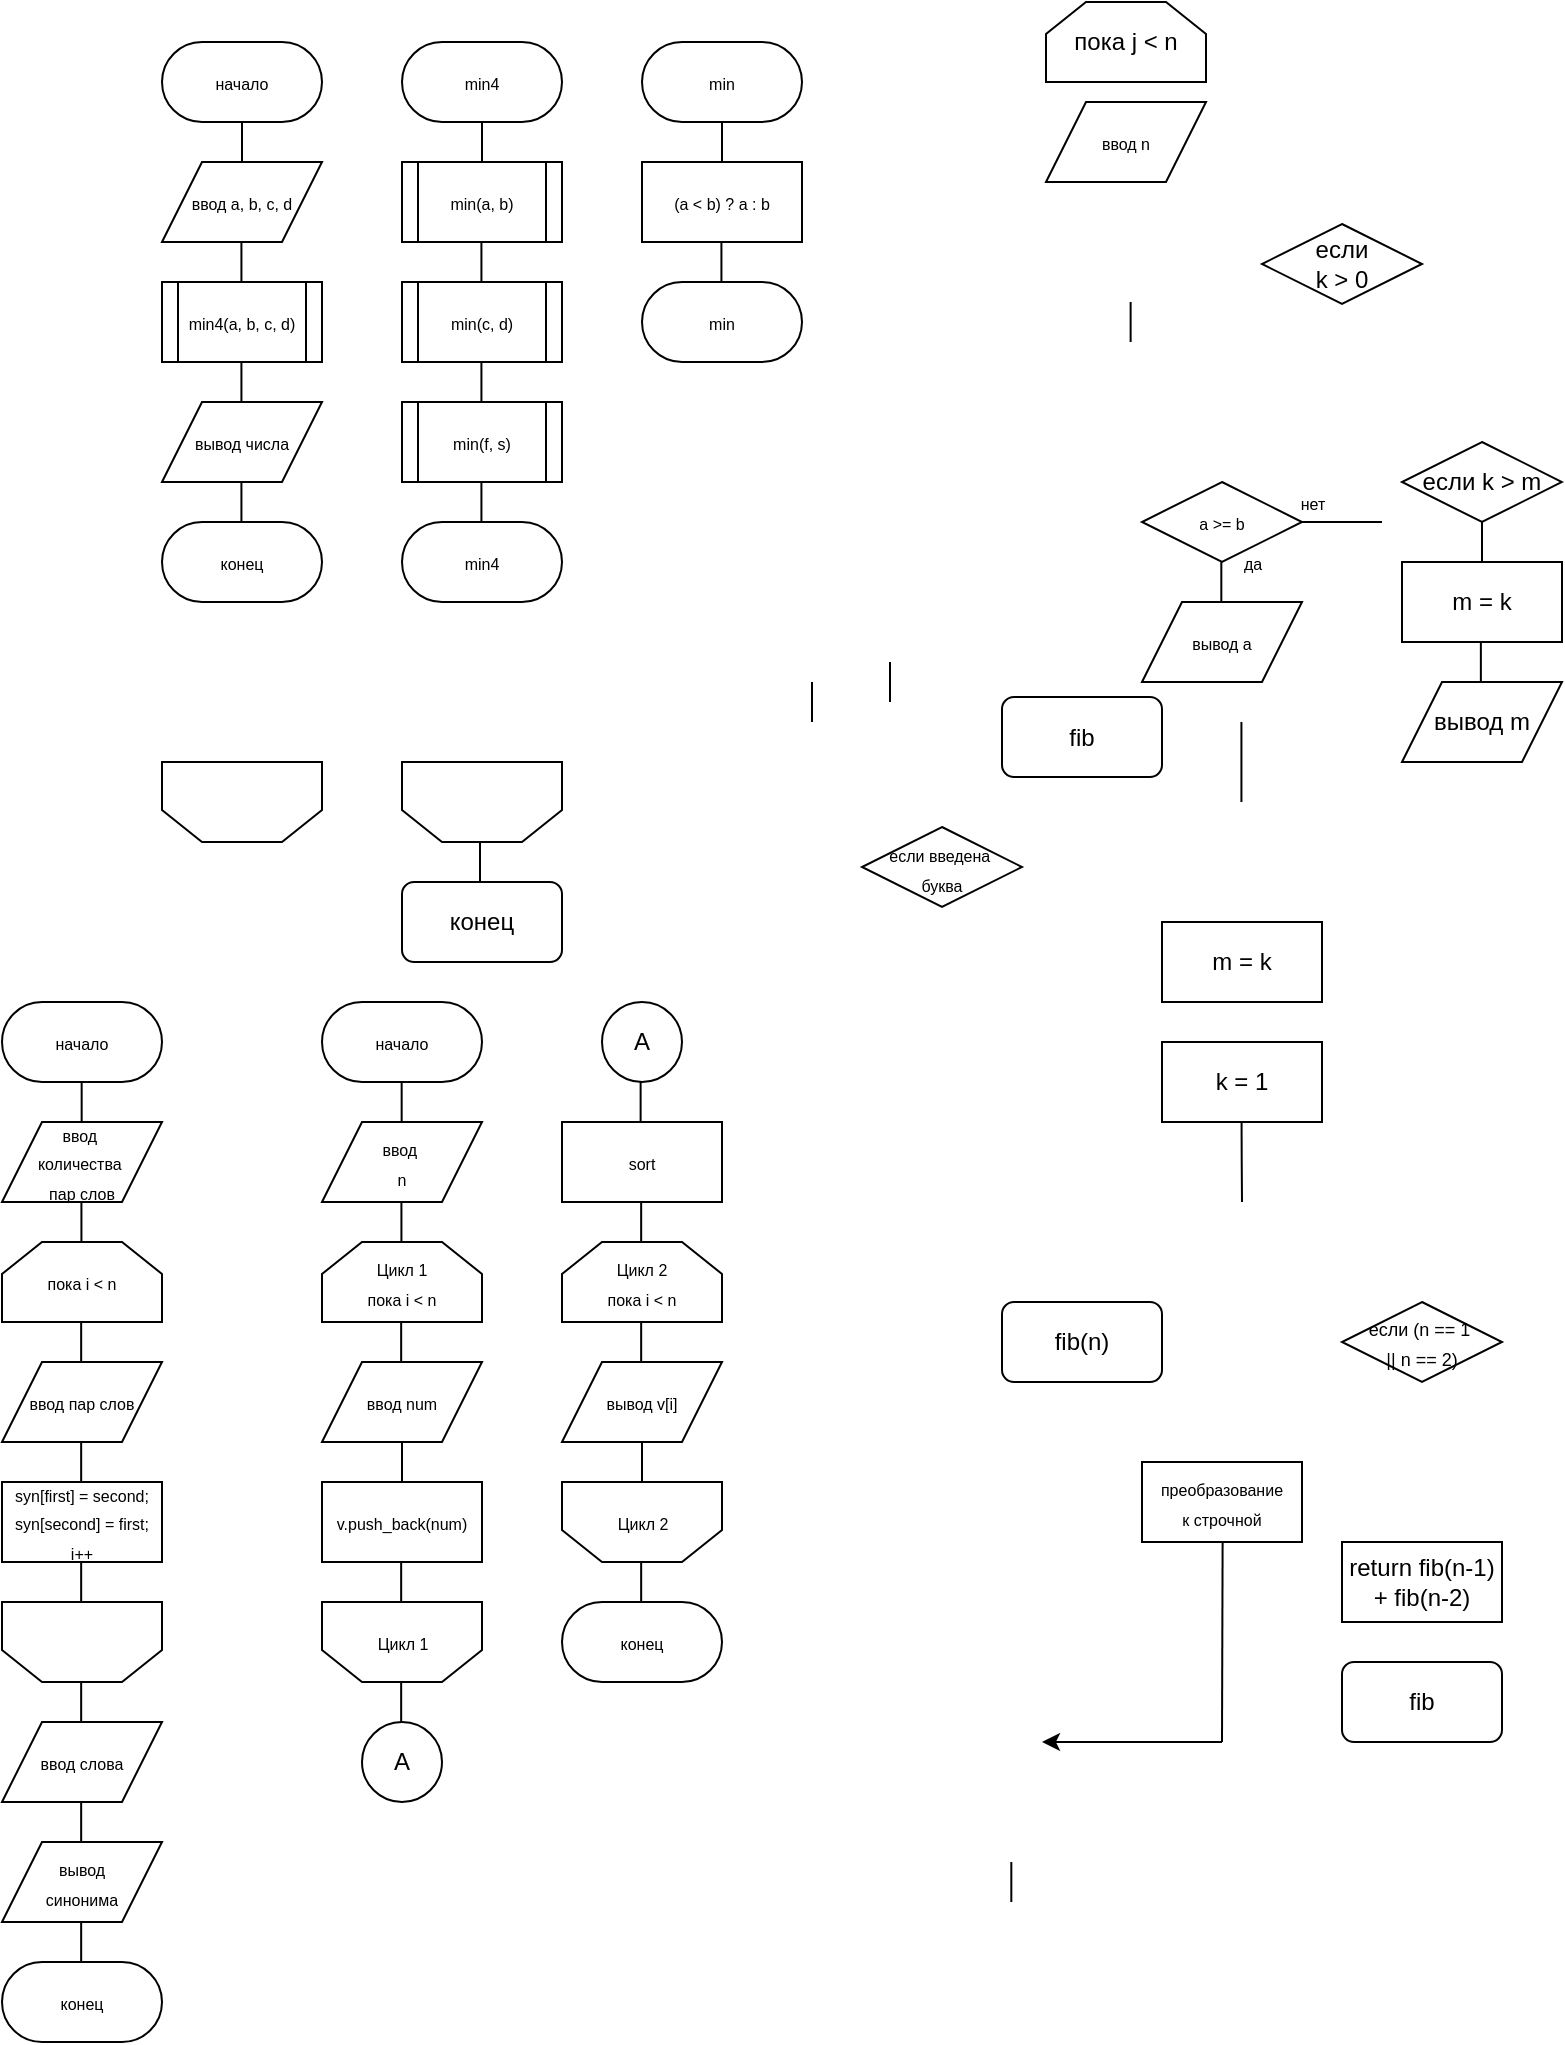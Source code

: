 <mxfile version="14.8.5" type="github">
  <diagram id="jxAJT3Dp_lEYtX4IT00w" name="Page-1">
    <mxGraphModel dx="831" dy="483" grid="1" gridSize="10" guides="1" tooltips="1" connect="1" arrows="1" fold="1" page="1" pageScale="1" pageWidth="827" pageHeight="1169" math="0" shadow="0">
      <root>
        <mxCell id="0" />
        <mxCell id="1" parent="0" />
        <mxCell id="q-B6tYfIVw1v354TyaNC-1" value="&lt;font style=&quot;font-size: 8px&quot;&gt;начало&lt;/font&gt;" style="rounded=1;whiteSpace=wrap;html=1;arcSize=50;" parent="1" vertex="1">
          <mxGeometry x="120" y="40" width="80" height="40" as="geometry" />
        </mxCell>
        <mxCell id="q-B6tYfIVw1v354TyaNC-2" value="&lt;font style=&quot;font-size: 8px&quot;&gt;ввод a, b, c, d&lt;br&gt;&lt;/font&gt;" style="shape=parallelogram;perimeter=parallelogramPerimeter;whiteSpace=wrap;html=1;fixedSize=1;" parent="1" vertex="1">
          <mxGeometry x="120" y="100" width="80" height="40" as="geometry" />
        </mxCell>
        <mxCell id="q-B6tYfIVw1v354TyaNC-3" value="" style="endArrow=none;html=1;" parent="1" edge="1">
          <mxGeometry width="50" height="50" relative="1" as="geometry">
            <mxPoint x="160.0" y="100" as="sourcePoint" />
            <mxPoint x="160.0" y="80" as="targetPoint" />
            <Array as="points">
              <mxPoint x="160.0" y="90" />
            </Array>
          </mxGeometry>
        </mxCell>
        <mxCell id="q-B6tYfIVw1v354TyaNC-4" value="" style="endArrow=none;html=1;" parent="1" edge="1">
          <mxGeometry width="50" height="50" relative="1" as="geometry">
            <mxPoint x="649.66" y="320" as="sourcePoint" />
            <mxPoint x="649.66" y="300" as="targetPoint" />
            <Array as="points">
              <mxPoint x="649.66" y="310" />
            </Array>
          </mxGeometry>
        </mxCell>
        <mxCell id="q-B6tYfIVw1v354TyaNC-19" value="конец" style="rounded=1;whiteSpace=wrap;html=1;" parent="1" vertex="1">
          <mxGeometry x="240" y="460" width="80" height="40" as="geometry" />
        </mxCell>
        <mxCell id="q-B6tYfIVw1v354TyaNC-56" value="" style="endArrow=none;html=1;" parent="1" edge="1">
          <mxGeometry width="50" height="50" relative="1" as="geometry">
            <mxPoint x="484.0" y="370" as="sourcePoint" />
            <mxPoint x="484.0" y="350" as="targetPoint" />
          </mxGeometry>
        </mxCell>
        <mxCell id="as-uDfVPaRtVAODGeOcq-2" value="&lt;font style=&quot;font-size: 8px&quot;&gt;пока i &amp;lt; n&lt;/font&gt;" style="shape=loopLimit;whiteSpace=wrap;html=1;size=20;" parent="1" vertex="1">
          <mxGeometry x="40" y="640" width="80" height="40" as="geometry" />
        </mxCell>
        <mxCell id="0Lpr6tSooY7eldmH0HWz-1" value="если &lt;br&gt;k &amp;gt; 0" style="rhombus;whiteSpace=wrap;html=1;" parent="1" vertex="1">
          <mxGeometry x="670" y="131" width="80" height="40" as="geometry" />
        </mxCell>
        <mxCell id="0Lpr6tSooY7eldmH0HWz-4" value="" style="endArrow=none;html=1;" parent="1" edge="1">
          <mxGeometry width="50" height="50" relative="1" as="geometry">
            <mxPoint x="359.31" y="580" as="sourcePoint" />
            <mxPoint x="359.31" y="560" as="targetPoint" />
            <Array as="points">
              <mxPoint x="359.31" y="570" />
            </Array>
          </mxGeometry>
        </mxCell>
        <mxCell id="0Lpr6tSooY7eldmH0HWz-5" value="&lt;font style=&quot;font-size: 8px&quot;&gt;да&lt;/font&gt;" style="text;html=1;align=center;verticalAlign=middle;resizable=0;points=[];autosize=1;strokeColor=none;" parent="1" vertex="1">
          <mxGeometry x="655" y="290" width="20" height="20" as="geometry" />
        </mxCell>
        <mxCell id="0Lpr6tSooY7eldmH0HWz-6" value="&lt;font style=&quot;font-size: 8px&quot;&gt;нет&lt;/font&gt;" style="text;html=1;align=center;verticalAlign=middle;resizable=0;points=[];autosize=1;strokeColor=none;" parent="1" vertex="1">
          <mxGeometry x="680" y="260" width="30" height="20" as="geometry" />
        </mxCell>
        <mxCell id="0Lpr6tSooY7eldmH0HWz-9" value="&lt;font style=&quot;font-size: 8px&quot;&gt;если введена&amp;nbsp;&lt;br&gt;буква&lt;/font&gt;" style="rhombus;whiteSpace=wrap;html=1;" parent="1" vertex="1">
          <mxGeometry x="470" y="432.5" width="80" height="40" as="geometry" />
        </mxCell>
        <mxCell id="0Lpr6tSooY7eldmH0HWz-10" value="" style="endArrow=none;html=1;" parent="1" edge="1">
          <mxGeometry width="50" height="50" relative="1" as="geometry">
            <mxPoint x="659.71" y="420" as="sourcePoint" />
            <mxPoint x="659.71" y="380" as="targetPoint" />
          </mxGeometry>
        </mxCell>
        <mxCell id="0Lpr6tSooY7eldmH0HWz-11" value="m = k" style="rounded=0;whiteSpace=wrap;html=1;" parent="1" vertex="1">
          <mxGeometry x="620" y="480" width="80" height="40" as="geometry" />
        </mxCell>
        <mxCell id="0Lpr6tSooY7eldmH0HWz-13" value="" style="endArrow=none;html=1;" parent="1" edge="1">
          <mxGeometry width="50" height="50" relative="1" as="geometry">
            <mxPoint x="159.71" y="280" as="sourcePoint" />
            <mxPoint x="159.71" y="260" as="targetPoint" />
            <Array as="points">
              <mxPoint x="159.71" y="270" />
            </Array>
          </mxGeometry>
        </mxCell>
        <mxCell id="0Lpr6tSooY7eldmH0HWz-14" value="k = 1" style="rounded=0;whiteSpace=wrap;html=1;" parent="1" vertex="1">
          <mxGeometry x="620" y="540" width="80" height="40" as="geometry" />
        </mxCell>
        <mxCell id="0Lpr6tSooY7eldmH0HWz-16" value="" style="endArrow=none;html=1;" parent="1" edge="1">
          <mxGeometry width="50" height="50" relative="1" as="geometry">
            <mxPoint x="650" y="890" as="sourcePoint" />
            <mxPoint x="650.31" y="789.17" as="targetPoint" />
          </mxGeometry>
        </mxCell>
        <mxCell id="0Lpr6tSooY7eldmH0HWz-18" value="" style="endArrow=classic;html=1;" parent="1" edge="1">
          <mxGeometry width="50" height="50" relative="1" as="geometry">
            <mxPoint x="650" y="890" as="sourcePoint" />
            <mxPoint x="560" y="890" as="targetPoint" />
          </mxGeometry>
        </mxCell>
        <mxCell id="0Lpr6tSooY7eldmH0HWz-19" value="" style="endArrow=none;html=1;" parent="1" edge="1">
          <mxGeometry width="50" height="50" relative="1" as="geometry">
            <mxPoint x="660" y="620" as="sourcePoint" />
            <mxPoint x="659.8" y="580" as="targetPoint" />
            <Array as="points">
              <mxPoint x="659.8" y="590" />
            </Array>
          </mxGeometry>
        </mxCell>
        <mxCell id="0Lpr6tSooY7eldmH0HWz-20" value="если k &amp;gt; m" style="rhombus;whiteSpace=wrap;html=1;" parent="1" vertex="1">
          <mxGeometry x="740" y="240" width="80" height="40" as="geometry" />
        </mxCell>
        <mxCell id="0Lpr6tSooY7eldmH0HWz-21" value="m = k" style="rounded=0;whiteSpace=wrap;html=1;" parent="1" vertex="1">
          <mxGeometry x="740" y="300" width="80" height="40" as="geometry" />
        </mxCell>
        <mxCell id="0Lpr6tSooY7eldmH0HWz-22" value="вывод m" style="shape=parallelogram;perimeter=parallelogramPerimeter;whiteSpace=wrap;html=1;fixedSize=1;" parent="1" vertex="1">
          <mxGeometry x="740" y="360" width="80" height="40" as="geometry" />
        </mxCell>
        <mxCell id="0Lpr6tSooY7eldmH0HWz-23" value="" style="shape=loopLimit;whiteSpace=wrap;html=1;size=20;rotation=-180;" parent="1" vertex="1">
          <mxGeometry x="120" y="400" width="80" height="40" as="geometry" />
        </mxCell>
        <mxCell id="0Lpr6tSooY7eldmH0HWz-24" value="" style="endArrow=none;html=1;" parent="1" edge="1">
          <mxGeometry width="50" height="50" relative="1" as="geometry">
            <mxPoint x="159.71" y="220" as="sourcePoint" />
            <mxPoint x="159.71" y="200" as="targetPoint" />
            <Array as="points">
              <mxPoint x="159.71" y="210" />
            </Array>
          </mxGeometry>
        </mxCell>
        <mxCell id="0Lpr6tSooY7eldmH0HWz-25" value="" style="endArrow=none;html=1;" parent="1" edge="1">
          <mxGeometry width="50" height="50" relative="1" as="geometry">
            <mxPoint x="279" y="460" as="sourcePoint" />
            <mxPoint x="279" y="440" as="targetPoint" />
            <Array as="points">
              <mxPoint x="279" y="450" />
            </Array>
          </mxGeometry>
        </mxCell>
        <mxCell id="0Lpr6tSooY7eldmH0HWz-26" value="" style="endArrow=none;html=1;" parent="1" edge="1">
          <mxGeometry width="50" height="50" relative="1" as="geometry">
            <mxPoint x="780" y="300" as="sourcePoint" />
            <mxPoint x="780" y="280" as="targetPoint" />
            <Array as="points">
              <mxPoint x="780" y="290" />
            </Array>
          </mxGeometry>
        </mxCell>
        <mxCell id="0Lpr6tSooY7eldmH0HWz-27" value="" style="endArrow=none;html=1;" parent="1" edge="1">
          <mxGeometry width="50" height="50" relative="1" as="geometry">
            <mxPoint x="779.43" y="360" as="sourcePoint" />
            <mxPoint x="779.43" y="340" as="targetPoint" />
            <Array as="points">
              <mxPoint x="779.43" y="350" />
            </Array>
          </mxGeometry>
        </mxCell>
        <mxCell id="0Lpr6tSooY7eldmH0HWz-28" value="A" style="ellipse;whiteSpace=wrap;html=1;aspect=fixed;" parent="1" vertex="1">
          <mxGeometry x="220" y="880" width="40" height="40" as="geometry" />
        </mxCell>
        <mxCell id="0Lpr6tSooY7eldmH0HWz-29" value="A" style="ellipse;whiteSpace=wrap;html=1;aspect=fixed;" parent="1" vertex="1">
          <mxGeometry x="340" y="520" width="40" height="40" as="geometry" />
        </mxCell>
        <mxCell id="TC49I6aeEAGeaz-uQ3c7-3" value="" style="endArrow=none;html=1;" parent="1" edge="1">
          <mxGeometry width="50" height="50" relative="1" as="geometry">
            <mxPoint x="159.71" y="160" as="sourcePoint" />
            <mxPoint x="159.71" y="140" as="targetPoint" />
            <Array as="points">
              <mxPoint x="159.71" y="150" />
            </Array>
          </mxGeometry>
        </mxCell>
        <mxCell id="TC49I6aeEAGeaz-uQ3c7-4" value="" style="endArrow=none;html=1;" parent="1" edge="1">
          <mxGeometry width="50" height="50" relative="1" as="geometry">
            <mxPoint x="445.0" y="380" as="sourcePoint" />
            <mxPoint x="445.0" y="360" as="targetPoint" />
            <Array as="points">
              <mxPoint x="445.0" y="370" />
            </Array>
          </mxGeometry>
        </mxCell>
        <mxCell id="TC49I6aeEAGeaz-uQ3c7-5" value="" style="endArrow=none;html=1;" parent="1" edge="1">
          <mxGeometry width="50" height="50" relative="1" as="geometry">
            <mxPoint x="604.31" y="190" as="sourcePoint" />
            <mxPoint x="604.31" y="170" as="targetPoint" />
            <Array as="points">
              <mxPoint x="604.31" y="180" />
            </Array>
          </mxGeometry>
        </mxCell>
        <mxCell id="TeU_szkID0HRHD4BmNii-4" value="&lt;font&gt;&lt;span style=&quot;font-size: 8px&quot;&gt;вывод числа&lt;/span&gt;&lt;br&gt;&lt;/font&gt;" style="shape=parallelogram;perimeter=parallelogramPerimeter;whiteSpace=wrap;html=1;fixedSize=1;" parent="1" vertex="1">
          <mxGeometry x="120" y="220" width="80" height="40" as="geometry" />
        </mxCell>
        <mxCell id="i1lvCAq2LdNfaf-z3_G_-1" value="пока j &amp;lt; n" style="shape=loopLimit;whiteSpace=wrap;html=1;size=20;" parent="1" vertex="1">
          <mxGeometry x="562" y="20" width="80" height="40" as="geometry" />
        </mxCell>
        <mxCell id="i1lvCAq2LdNfaf-z3_G_-2" value="" style="shape=loopLimit;whiteSpace=wrap;html=1;size=20;rotation=-180;" parent="1" vertex="1">
          <mxGeometry x="40" y="820" width="80" height="40" as="geometry" />
        </mxCell>
        <mxCell id="i1lvCAq2LdNfaf-z3_G_-4" value="" style="endArrow=none;html=1;" parent="1" edge="1">
          <mxGeometry width="50" height="50" relative="1" as="geometry">
            <mxPoint x="690" y="280" as="sourcePoint" />
            <mxPoint x="730" y="280" as="targetPoint" />
          </mxGeometry>
        </mxCell>
        <mxCell id="i1lvCAq2LdNfaf-z3_G_-5" value="&lt;font style=&quot;font-size: 8px&quot;&gt;(a &amp;lt; b) ? a : b&lt;/font&gt;" style="rounded=0;whiteSpace=wrap;html=1;" parent="1" vertex="1">
          <mxGeometry x="360" y="100" width="80" height="40" as="geometry" />
        </mxCell>
        <mxCell id="i1lvCAq2LdNfaf-z3_G_-7" value="" style="shape=loopLimit;whiteSpace=wrap;html=1;size=20;rotation=-180;" parent="1" vertex="1">
          <mxGeometry x="240" y="400" width="80" height="40" as="geometry" />
        </mxCell>
        <mxCell id="x8ZAdLDHv3qDcoHu8QLF-1" value="&lt;font style=&quot;font-size: 8px&quot;&gt;начало&lt;/font&gt;" style="rounded=1;whiteSpace=wrap;html=1;arcSize=50;" parent="1" vertex="1">
          <mxGeometry x="40" y="520" width="80" height="40" as="geometry" />
        </mxCell>
        <mxCell id="x8ZAdLDHv3qDcoHu8QLF-2" value="&lt;font style=&quot;font-size: 8px&quot;&gt;ввод&amp;nbsp;&lt;br&gt;количества&amp;nbsp;&lt;br&gt;пар слов&lt;br&gt;&lt;/font&gt;" style="shape=parallelogram;perimeter=parallelogramPerimeter;whiteSpace=wrap;html=1;fixedSize=1;" parent="1" vertex="1">
          <mxGeometry x="40" y="580" width="80" height="40" as="geometry" />
        </mxCell>
        <mxCell id="x8ZAdLDHv3qDcoHu8QLF-3" value="" style="endArrow=none;html=1;" parent="1" edge="1">
          <mxGeometry width="50" height="50" relative="1" as="geometry">
            <mxPoint x="79.83" y="580" as="sourcePoint" />
            <mxPoint x="79.83" y="560" as="targetPoint" />
            <Array as="points">
              <mxPoint x="79.83" y="570" />
            </Array>
          </mxGeometry>
        </mxCell>
        <mxCell id="x8ZAdLDHv3qDcoHu8QLF-4" value="" style="endArrow=none;html=1;" parent="1" edge="1">
          <mxGeometry width="50" height="50" relative="1" as="geometry">
            <mxPoint x="79.58" y="760" as="sourcePoint" />
            <mxPoint x="79.58" y="740" as="targetPoint" />
            <Array as="points">
              <mxPoint x="79.58" y="750" />
            </Array>
          </mxGeometry>
        </mxCell>
        <mxCell id="x8ZAdLDHv3qDcoHu8QLF-6" value="" style="endArrow=none;html=1;" parent="1" edge="1">
          <mxGeometry width="50" height="50" relative="1" as="geometry">
            <mxPoint x="79.58" y="1000" as="sourcePoint" />
            <mxPoint x="79.58" y="980" as="targetPoint" />
            <Array as="points">
              <mxPoint x="79.58" y="990" />
            </Array>
          </mxGeometry>
        </mxCell>
        <mxCell id="x8ZAdLDHv3qDcoHu8QLF-18" value="" style="endArrow=none;html=1;" parent="1" edge="1">
          <mxGeometry width="50" height="50" relative="1" as="geometry">
            <mxPoint x="79.71" y="640" as="sourcePoint" />
            <mxPoint x="79.71" y="620" as="targetPoint" />
            <Array as="points">
              <mxPoint x="79.71" y="630" />
            </Array>
          </mxGeometry>
        </mxCell>
        <mxCell id="x8ZAdLDHv3qDcoHu8QLF-29" value="&lt;font style=&quot;font-size: 8px&quot;&gt;конец&lt;/font&gt;" style="rounded=1;whiteSpace=wrap;html=1;arcSize=50;" parent="1" vertex="1">
          <mxGeometry x="40" y="1000" width="80" height="40" as="geometry" />
        </mxCell>
        <mxCell id="x8ZAdLDHv3qDcoHu8QLF-30" value="fib" style="rounded=1;whiteSpace=wrap;html=1;" parent="1" vertex="1">
          <mxGeometry x="540" y="367.5" width="80" height="40" as="geometry" />
        </mxCell>
        <mxCell id="x8ZAdLDHv3qDcoHu8QLF-32" value="" style="endArrow=none;html=1;" parent="1" edge="1">
          <mxGeometry width="50" height="50" relative="1" as="geometry">
            <mxPoint x="79.58" y="820" as="sourcePoint" />
            <mxPoint x="79.58" y="800" as="targetPoint" />
            <Array as="points">
              <mxPoint x="79.58" y="810" />
            </Array>
          </mxGeometry>
        </mxCell>
        <mxCell id="x8ZAdLDHv3qDcoHu8QLF-34" value="" style="endArrow=none;html=1;" parent="1" edge="1">
          <mxGeometry width="50" height="50" relative="1" as="geometry">
            <mxPoint x="79.58" y="880" as="sourcePoint" />
            <mxPoint x="79.58" y="860" as="targetPoint" />
            <Array as="points">
              <mxPoint x="79.58" y="870" />
            </Array>
          </mxGeometry>
        </mxCell>
        <mxCell id="x8ZAdLDHv3qDcoHu8QLF-43" value="" style="endArrow=none;html=1;" parent="1" edge="1">
          <mxGeometry width="50" height="50" relative="1" as="geometry">
            <mxPoint x="79.58" y="940" as="sourcePoint" />
            <mxPoint x="79.58" y="920" as="targetPoint" />
            <Array as="points">
              <mxPoint x="79.58" y="930" />
            </Array>
          </mxGeometry>
        </mxCell>
        <mxCell id="x8ZAdLDHv3qDcoHu8QLF-49" value="" style="endArrow=none;html=1;" parent="1" edge="1">
          <mxGeometry width="50" height="50" relative="1" as="geometry">
            <mxPoint x="79.58" y="700" as="sourcePoint" />
            <mxPoint x="79.58" y="680" as="targetPoint" />
            <Array as="points">
              <mxPoint x="79.58" y="690" />
            </Array>
          </mxGeometry>
        </mxCell>
        <mxCell id="x8ZAdLDHv3qDcoHu8QLF-52" value="&lt;font style=&quot;font-size: 9px&quot;&gt;если (n == 1&amp;nbsp;&lt;br&gt;|| n == 2)&lt;/font&gt;" style="rhombus;whiteSpace=wrap;html=1;" parent="1" vertex="1">
          <mxGeometry x="710" y="670" width="80" height="40" as="geometry" />
        </mxCell>
        <mxCell id="x8ZAdLDHv3qDcoHu8QLF-54" value="&lt;div&gt;&lt;span style=&quot;font-size: 8px&quot;&gt;syn[first] = second;&lt;/span&gt;&lt;/div&gt;&lt;div&gt;&lt;span style=&quot;font-size: 8px&quot;&gt;syn[second] = first;&lt;/span&gt;&lt;/div&gt;&lt;div&gt;&lt;span style=&quot;font-size: 8px&quot;&gt;i++&lt;/span&gt;&lt;/div&gt;" style="rounded=0;whiteSpace=wrap;html=1;" parent="1" vertex="1">
          <mxGeometry x="40" y="760" width="80" height="40" as="geometry" />
        </mxCell>
        <mxCell id="x8ZAdLDHv3qDcoHu8QLF-55" value="return fib(n-1)&lt;br&gt;+ fib(n-2)" style="rounded=0;whiteSpace=wrap;html=1;" parent="1" vertex="1">
          <mxGeometry x="710" y="790" width="80" height="40" as="geometry" />
        </mxCell>
        <mxCell id="x8ZAdLDHv3qDcoHu8QLF-56" value="fib(n)" style="rounded=1;whiteSpace=wrap;html=1;" parent="1" vertex="1">
          <mxGeometry x="540" y="670" width="80" height="40" as="geometry" />
        </mxCell>
        <mxCell id="x8ZAdLDHv3qDcoHu8QLF-57" value="&lt;span style=&quot;font-size: 8px&quot;&gt;ввод пар слов&lt;/span&gt;" style="shape=parallelogram;perimeter=parallelogramPerimeter;whiteSpace=wrap;html=1;fixedSize=1;" parent="1" vertex="1">
          <mxGeometry x="40" y="700" width="80" height="40" as="geometry" />
        </mxCell>
        <mxCell id="x8ZAdLDHv3qDcoHu8QLF-58" value="fib" style="rounded=1;whiteSpace=wrap;html=1;" parent="1" vertex="1">
          <mxGeometry x="710" y="850" width="80" height="40" as="geometry" />
        </mxCell>
        <mxCell id="9bOrtudzRU039nzsHoze-2" value="&lt;span style=&quot;font-size: 8px&quot;&gt;a &amp;gt;= b&lt;/span&gt;" style="rhombus;whiteSpace=wrap;html=1;" parent="1" vertex="1">
          <mxGeometry x="610" y="260" width="80" height="40" as="geometry" />
        </mxCell>
        <mxCell id="9bOrtudzRU039nzsHoze-3" value="&lt;font style=&quot;font-size: 8px&quot;&gt;преобразование&lt;br&gt;к строчной&lt;/font&gt;" style="rounded=0;whiteSpace=wrap;html=1;" parent="1" vertex="1">
          <mxGeometry x="610" y="750" width="80" height="40" as="geometry" />
        </mxCell>
        <mxCell id="9bOrtudzRU039nzsHoze-4" value="&lt;font style=&quot;font-size: 8px&quot;&gt;ввод слова&lt;br&gt;&lt;/font&gt;" style="shape=parallelogram;perimeter=parallelogramPerimeter;whiteSpace=wrap;html=1;fixedSize=1;" parent="1" vertex="1">
          <mxGeometry x="40" y="880" width="80" height="40" as="geometry" />
        </mxCell>
        <mxCell id="9bOrtudzRU039nzsHoze-5" value="&lt;font style=&quot;font-size: 8px&quot;&gt;вывод&lt;br&gt;синонима&lt;br&gt;&lt;/font&gt;" style="shape=parallelogram;perimeter=parallelogramPerimeter;whiteSpace=wrap;html=1;fixedSize=1;" parent="1" vertex="1">
          <mxGeometry x="40" y="940" width="80" height="40" as="geometry" />
        </mxCell>
        <mxCell id="7sL_CpCoAVML_NRiF3bG-2" value="&lt;font style=&quot;font-size: 8px&quot;&gt;начало&lt;/font&gt;" style="rounded=1;whiteSpace=wrap;html=1;arcSize=50;" parent="1" vertex="1">
          <mxGeometry x="200" y="520" width="80" height="40" as="geometry" />
        </mxCell>
        <mxCell id="7sL_CpCoAVML_NRiF3bG-10" value="&lt;font style=&quot;font-size: 8px&quot;&gt;Цикл 1&lt;br&gt;пока i &amp;lt; n&lt;/font&gt;" style="shape=loopLimit;whiteSpace=wrap;html=1;size=20;" parent="1" vertex="1">
          <mxGeometry x="200" y="640" width="80" height="40" as="geometry" />
        </mxCell>
        <mxCell id="7sL_CpCoAVML_NRiF3bG-11" value="&lt;font style=&quot;font-size: 8px&quot;&gt;ввод&amp;nbsp;&lt;br&gt;n&lt;br&gt;&lt;/font&gt;" style="shape=parallelogram;perimeter=parallelogramPerimeter;whiteSpace=wrap;html=1;fixedSize=1;" parent="1" vertex="1">
          <mxGeometry x="200" y="580" width="80" height="40" as="geometry" />
        </mxCell>
        <mxCell id="7sL_CpCoAVML_NRiF3bG-12" value="" style="endArrow=none;html=1;" parent="1" edge="1">
          <mxGeometry width="50" height="50" relative="1" as="geometry">
            <mxPoint x="239.83" y="580" as="sourcePoint" />
            <mxPoint x="239.83" y="560" as="targetPoint" />
            <Array as="points">
              <mxPoint x="239.83" y="570" />
            </Array>
          </mxGeometry>
        </mxCell>
        <mxCell id="7sL_CpCoAVML_NRiF3bG-13" value="" style="endArrow=none;html=1;" parent="1" edge="1">
          <mxGeometry width="50" height="50" relative="1" as="geometry">
            <mxPoint x="239.71" y="640" as="sourcePoint" />
            <mxPoint x="239.71" y="620" as="targetPoint" />
            <Array as="points">
              <mxPoint x="239.71" y="630" />
            </Array>
          </mxGeometry>
        </mxCell>
        <mxCell id="7sL_CpCoAVML_NRiF3bG-14" value="" style="endArrow=none;html=1;" parent="1" edge="1">
          <mxGeometry width="50" height="50" relative="1" as="geometry">
            <mxPoint x="239.58" y="700" as="sourcePoint" />
            <mxPoint x="239.58" y="680" as="targetPoint" />
            <Array as="points">
              <mxPoint x="239.58" y="690" />
            </Array>
          </mxGeometry>
        </mxCell>
        <mxCell id="7sL_CpCoAVML_NRiF3bG-15" value="&lt;span style=&quot;font-size: 8px&quot;&gt;ввод num&lt;/span&gt;" style="shape=parallelogram;perimeter=parallelogramPerimeter;whiteSpace=wrap;html=1;fixedSize=1;" parent="1" vertex="1">
          <mxGeometry x="200" y="700" width="80" height="40" as="geometry" />
        </mxCell>
        <mxCell id="7sL_CpCoAVML_NRiF3bG-16" value="&lt;div&gt;&lt;span style=&quot;font-size: 8px&quot;&gt;v.push_back(num)&lt;/span&gt;&lt;/div&gt;" style="rounded=0;whiteSpace=wrap;html=1;" parent="1" vertex="1">
          <mxGeometry x="200" y="760" width="80" height="40" as="geometry" />
        </mxCell>
        <mxCell id="7sL_CpCoAVML_NRiF3bG-17" value="" style="endArrow=none;html=1;" parent="1" edge="1">
          <mxGeometry width="50" height="50" relative="1" as="geometry">
            <mxPoint x="240.0" y="760" as="sourcePoint" />
            <mxPoint x="240.0" y="740" as="targetPoint" />
            <Array as="points">
              <mxPoint x="240.0" y="750" />
            </Array>
          </mxGeometry>
        </mxCell>
        <mxCell id="7sL_CpCoAVML_NRiF3bG-18" value="" style="shape=loopLimit;whiteSpace=wrap;html=1;size=20;rotation=-180;" parent="1" vertex="1">
          <mxGeometry x="200" y="820" width="80" height="40" as="geometry" />
        </mxCell>
        <mxCell id="7sL_CpCoAVML_NRiF3bG-19" value="" style="endArrow=none;html=1;" parent="1" edge="1">
          <mxGeometry width="50" height="50" relative="1" as="geometry">
            <mxPoint x="239.58" y="820" as="sourcePoint" />
            <mxPoint x="239.58" y="800" as="targetPoint" />
            <Array as="points">
              <mxPoint x="239.58" y="810" />
            </Array>
          </mxGeometry>
        </mxCell>
        <mxCell id="7sL_CpCoAVML_NRiF3bG-20" value="" style="endArrow=none;html=1;" parent="1" edge="1">
          <mxGeometry width="50" height="50" relative="1" as="geometry">
            <mxPoint x="239.58" y="880" as="sourcePoint" />
            <mxPoint x="239.58" y="860" as="targetPoint" />
            <Array as="points">
              <mxPoint x="239.58" y="870" />
            </Array>
          </mxGeometry>
        </mxCell>
        <mxCell id="7sL_CpCoAVML_NRiF3bG-21" value="" style="endArrow=none;html=1;" parent="1" edge="1">
          <mxGeometry width="50" height="50" relative="1" as="geometry">
            <mxPoint x="359.58" y="640" as="sourcePoint" />
            <mxPoint x="359.58" y="620" as="targetPoint" />
            <Array as="points">
              <mxPoint x="359.58" y="630" />
            </Array>
          </mxGeometry>
        </mxCell>
        <mxCell id="7sL_CpCoAVML_NRiF3bG-23" value="&lt;div&gt;&lt;span style=&quot;font-size: 8px&quot;&gt;sort&lt;/span&gt;&lt;/div&gt;" style="rounded=0;whiteSpace=wrap;html=1;" parent="1" vertex="1">
          <mxGeometry x="320" y="580" width="80" height="40" as="geometry" />
        </mxCell>
        <mxCell id="7sL_CpCoAVML_NRiF3bG-24" value="&lt;font style=&quot;font-size: 8px&quot;&gt;Цикл 2&lt;br&gt;пока i &amp;lt; n&lt;/font&gt;" style="shape=loopLimit;whiteSpace=wrap;html=1;size=20;" parent="1" vertex="1">
          <mxGeometry x="320" y="640" width="80" height="40" as="geometry" />
        </mxCell>
        <mxCell id="7sL_CpCoAVML_NRiF3bG-25" value="" style="endArrow=none;html=1;" parent="1" edge="1">
          <mxGeometry width="50" height="50" relative="1" as="geometry">
            <mxPoint x="544.66" y="970" as="sourcePoint" />
            <mxPoint x="544.66" y="950" as="targetPoint" />
            <Array as="points">
              <mxPoint x="544.66" y="960" />
            </Array>
          </mxGeometry>
        </mxCell>
        <mxCell id="7sL_CpCoAVML_NRiF3bG-26" value="" style="endArrow=none;html=1;" parent="1" edge="1">
          <mxGeometry width="50" height="50" relative="1" as="geometry">
            <mxPoint x="359.58" y="700" as="sourcePoint" />
            <mxPoint x="359.58" y="680" as="targetPoint" />
            <Array as="points">
              <mxPoint x="359.58" y="690" />
            </Array>
          </mxGeometry>
        </mxCell>
        <mxCell id="7sL_CpCoAVML_NRiF3bG-27" value="&lt;span style=&quot;font-size: 8px&quot;&gt;вывод v[i]&lt;/span&gt;" style="shape=parallelogram;perimeter=parallelogramPerimeter;whiteSpace=wrap;html=1;fixedSize=1;" parent="1" vertex="1">
          <mxGeometry x="320" y="700" width="80" height="40" as="geometry" />
        </mxCell>
        <mxCell id="7sL_CpCoAVML_NRiF3bG-29" value="" style="endArrow=none;html=1;" parent="1" edge="1">
          <mxGeometry width="50" height="50" relative="1" as="geometry">
            <mxPoint x="360.0" y="760" as="sourcePoint" />
            <mxPoint x="360.0" y="740" as="targetPoint" />
            <Array as="points">
              <mxPoint x="360.0" y="750" />
            </Array>
          </mxGeometry>
        </mxCell>
        <mxCell id="7sL_CpCoAVML_NRiF3bG-30" value="" style="shape=loopLimit;whiteSpace=wrap;html=1;size=20;rotation=-180;" parent="1" vertex="1">
          <mxGeometry x="320" y="760" width="80" height="40" as="geometry" />
        </mxCell>
        <mxCell id="7sL_CpCoAVML_NRiF3bG-32" value="" style="endArrow=none;html=1;" parent="1" edge="1">
          <mxGeometry width="50" height="50" relative="1" as="geometry">
            <mxPoint x="359.58" y="820" as="sourcePoint" />
            <mxPoint x="359.58" y="800" as="targetPoint" />
            <Array as="points">
              <mxPoint x="359.58" y="810" />
            </Array>
          </mxGeometry>
        </mxCell>
        <mxCell id="7sL_CpCoAVML_NRiF3bG-33" value="&lt;font style=&quot;font-size: 8px&quot;&gt;конец&lt;/font&gt;" style="rounded=1;whiteSpace=wrap;html=1;arcSize=50;" parent="1" vertex="1">
          <mxGeometry x="320" y="820" width="80" height="40" as="geometry" />
        </mxCell>
        <mxCell id="7sL_CpCoAVML_NRiF3bG-34" value="&lt;font style=&quot;font-size: 8px&quot;&gt;Цикл 1&lt;/font&gt;" style="text;html=1;align=center;verticalAlign=middle;resizable=0;points=[];autosize=1;strokeColor=none;" parent="1" vertex="1">
          <mxGeometry x="220" y="830" width="40" height="20" as="geometry" />
        </mxCell>
        <mxCell id="7sL_CpCoAVML_NRiF3bG-35" value="&lt;font style=&quot;font-size: 8px&quot;&gt;Цикл 2&lt;/font&gt;" style="text;html=1;align=center;verticalAlign=middle;resizable=0;points=[];autosize=1;strokeColor=none;" parent="1" vertex="1">
          <mxGeometry x="340" y="770" width="40" height="20" as="geometry" />
        </mxCell>
        <mxCell id="P_VEl3yxqZUBD85MAWDj-2" value="&lt;font style=&quot;font-size: 8px&quot;&gt;конец&lt;/font&gt;" style="rounded=1;whiteSpace=wrap;html=1;arcSize=50;" vertex="1" parent="1">
          <mxGeometry x="120" y="280" width="80" height="40" as="geometry" />
        </mxCell>
        <mxCell id="P_VEl3yxqZUBD85MAWDj-3" value="&lt;font&gt;&lt;font style=&quot;font-size: 8px&quot;&gt;вывод a&lt;/font&gt;&lt;br&gt;&lt;/font&gt;" style="shape=parallelogram;perimeter=parallelogramPerimeter;whiteSpace=wrap;html=1;fixedSize=1;" vertex="1" parent="1">
          <mxGeometry x="610" y="320" width="80" height="40" as="geometry" />
        </mxCell>
        <mxCell id="P_VEl3yxqZUBD85MAWDj-6" value="&lt;font style=&quot;font-size: 8px&quot;&gt;min4(a, b, c, d)&lt;/font&gt;" style="shape=process;whiteSpace=wrap;html=1;backgroundOutline=1;" vertex="1" parent="1">
          <mxGeometry x="120" y="160" width="80" height="40" as="geometry" />
        </mxCell>
        <mxCell id="P_VEl3yxqZUBD85MAWDj-7" value="&lt;font style=&quot;font-size: 8px&quot;&gt;min4&lt;/font&gt;" style="rounded=1;whiteSpace=wrap;html=1;arcSize=50;" vertex="1" parent="1">
          <mxGeometry x="240" y="40" width="80" height="40" as="geometry" />
        </mxCell>
        <mxCell id="P_VEl3yxqZUBD85MAWDj-8" value="&lt;font style=&quot;font-size: 8px&quot;&gt;ввод n&lt;br&gt;&lt;/font&gt;" style="shape=parallelogram;perimeter=parallelogramPerimeter;whiteSpace=wrap;html=1;fixedSize=1;" vertex="1" parent="1">
          <mxGeometry x="562" y="70" width="80" height="40" as="geometry" />
        </mxCell>
        <mxCell id="P_VEl3yxqZUBD85MAWDj-9" value="" style="endArrow=none;html=1;" edge="1" parent="1">
          <mxGeometry width="50" height="50" relative="1" as="geometry">
            <mxPoint x="280.0" y="100" as="sourcePoint" />
            <mxPoint x="280.0" y="80" as="targetPoint" />
            <Array as="points">
              <mxPoint x="280.0" y="90" />
            </Array>
          </mxGeometry>
        </mxCell>
        <mxCell id="P_VEl3yxqZUBD85MAWDj-10" value="" style="endArrow=none;html=1;" edge="1" parent="1">
          <mxGeometry width="50" height="50" relative="1" as="geometry">
            <mxPoint x="279.71" y="280" as="sourcePoint" />
            <mxPoint x="279.71" y="260" as="targetPoint" />
            <Array as="points">
              <mxPoint x="279.71" y="270" />
            </Array>
          </mxGeometry>
        </mxCell>
        <mxCell id="P_VEl3yxqZUBD85MAWDj-11" value="" style="endArrow=none;html=1;" edge="1" parent="1">
          <mxGeometry width="50" height="50" relative="1" as="geometry">
            <mxPoint x="279.71" y="220" as="sourcePoint" />
            <mxPoint x="279.71" y="200" as="targetPoint" />
            <Array as="points">
              <mxPoint x="279.71" y="210" />
            </Array>
          </mxGeometry>
        </mxCell>
        <mxCell id="P_VEl3yxqZUBD85MAWDj-12" value="" style="endArrow=none;html=1;" edge="1" parent="1">
          <mxGeometry width="50" height="50" relative="1" as="geometry">
            <mxPoint x="279.71" y="160" as="sourcePoint" />
            <mxPoint x="279.71" y="140" as="targetPoint" />
            <Array as="points">
              <mxPoint x="279.71" y="150" />
            </Array>
          </mxGeometry>
        </mxCell>
        <mxCell id="P_VEl3yxqZUBD85MAWDj-14" value="&lt;font style=&quot;font-size: 8px&quot;&gt;min4&lt;/font&gt;" style="rounded=1;whiteSpace=wrap;html=1;arcSize=50;" vertex="1" parent="1">
          <mxGeometry x="240" y="280" width="80" height="40" as="geometry" />
        </mxCell>
        <mxCell id="P_VEl3yxqZUBD85MAWDj-17" value="&lt;font style=&quot;font-size: 8px&quot;&gt;min(a, b)&lt;/font&gt;" style="shape=process;whiteSpace=wrap;html=1;backgroundOutline=1;" vertex="1" parent="1">
          <mxGeometry x="240" y="100" width="80" height="40" as="geometry" />
        </mxCell>
        <mxCell id="P_VEl3yxqZUBD85MAWDj-18" value="&lt;font style=&quot;font-size: 8px&quot;&gt;min(c, d)&lt;/font&gt;" style="shape=process;whiteSpace=wrap;html=1;backgroundOutline=1;" vertex="1" parent="1">
          <mxGeometry x="240" y="160" width="80" height="40" as="geometry" />
        </mxCell>
        <mxCell id="P_VEl3yxqZUBD85MAWDj-19" value="&lt;font style=&quot;font-size: 8px&quot;&gt;min(f, s)&lt;/font&gt;" style="shape=process;whiteSpace=wrap;html=1;backgroundOutline=1;" vertex="1" parent="1">
          <mxGeometry x="240" y="220" width="80" height="40" as="geometry" />
        </mxCell>
        <mxCell id="P_VEl3yxqZUBD85MAWDj-20" value="&lt;font style=&quot;font-size: 8px&quot;&gt;min&lt;/font&gt;" style="rounded=1;whiteSpace=wrap;html=1;arcSize=50;" vertex="1" parent="1">
          <mxGeometry x="360" y="40" width="80" height="40" as="geometry" />
        </mxCell>
        <mxCell id="P_VEl3yxqZUBD85MAWDj-21" value="" style="endArrow=none;html=1;" edge="1" parent="1">
          <mxGeometry width="50" height="50" relative="1" as="geometry">
            <mxPoint x="400.0" y="100" as="sourcePoint" />
            <mxPoint x="400.0" y="80" as="targetPoint" />
            <Array as="points">
              <mxPoint x="400.0" y="90" />
            </Array>
          </mxGeometry>
        </mxCell>
        <mxCell id="P_VEl3yxqZUBD85MAWDj-24" value="" style="endArrow=none;html=1;" edge="1" parent="1">
          <mxGeometry width="50" height="50" relative="1" as="geometry">
            <mxPoint x="399.71" y="160" as="sourcePoint" />
            <mxPoint x="399.71" y="140" as="targetPoint" />
            <Array as="points">
              <mxPoint x="399.71" y="150" />
            </Array>
          </mxGeometry>
        </mxCell>
        <mxCell id="P_VEl3yxqZUBD85MAWDj-25" value="&lt;font style=&quot;font-size: 8px&quot;&gt;min&lt;/font&gt;" style="rounded=1;whiteSpace=wrap;html=1;arcSize=50;" vertex="1" parent="1">
          <mxGeometry x="360" y="160" width="80" height="40" as="geometry" />
        </mxCell>
      </root>
    </mxGraphModel>
  </diagram>
</mxfile>
